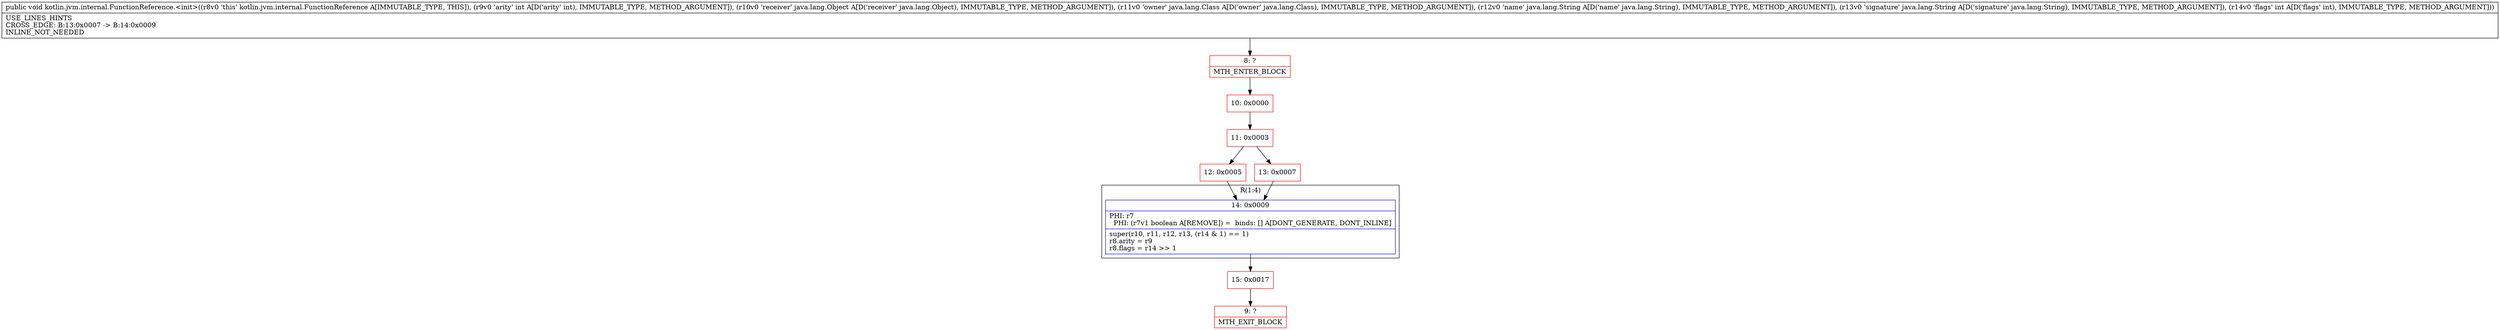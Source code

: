 digraph "CFG forkotlin.jvm.internal.FunctionReference.\<init\>(ILjava\/lang\/Object;Ljava\/lang\/Class;Ljava\/lang\/String;Ljava\/lang\/String;I)V" {
subgraph cluster_Region_1327701758 {
label = "R(1:4)";
node [shape=record,color=blue];
Node_14 [shape=record,label="{14\:\ 0x0009|PHI: r7 \l  PHI: (r7v1 boolean A[REMOVE]) =  binds: [] A[DONT_GENERATE, DONT_INLINE]\l|super(r10, r11, r12, r13, (r14 & 1) == 1)\lr8.arity = r9\lr8.flags = r14 \>\> 1\l}"];
}
Node_8 [shape=record,color=red,label="{8\:\ ?|MTH_ENTER_BLOCK\l}"];
Node_10 [shape=record,color=red,label="{10\:\ 0x0000}"];
Node_11 [shape=record,color=red,label="{11\:\ 0x0003}"];
Node_12 [shape=record,color=red,label="{12\:\ 0x0005}"];
Node_15 [shape=record,color=red,label="{15\:\ 0x0017}"];
Node_9 [shape=record,color=red,label="{9\:\ ?|MTH_EXIT_BLOCK\l}"];
Node_13 [shape=record,color=red,label="{13\:\ 0x0007}"];
MethodNode[shape=record,label="{public void kotlin.jvm.internal.FunctionReference.\<init\>((r8v0 'this' kotlin.jvm.internal.FunctionReference A[IMMUTABLE_TYPE, THIS]), (r9v0 'arity' int A[D('arity' int), IMMUTABLE_TYPE, METHOD_ARGUMENT]), (r10v0 'receiver' java.lang.Object A[D('receiver' java.lang.Object), IMMUTABLE_TYPE, METHOD_ARGUMENT]), (r11v0 'owner' java.lang.Class A[D('owner' java.lang.Class), IMMUTABLE_TYPE, METHOD_ARGUMENT]), (r12v0 'name' java.lang.String A[D('name' java.lang.String), IMMUTABLE_TYPE, METHOD_ARGUMENT]), (r13v0 'signature' java.lang.String A[D('signature' java.lang.String), IMMUTABLE_TYPE, METHOD_ARGUMENT]), (r14v0 'flags' int A[D('flags' int), IMMUTABLE_TYPE, METHOD_ARGUMENT]))  | USE_LINES_HINTS\lCROSS_EDGE: B:13:0x0007 \-\> B:14:0x0009\lINLINE_NOT_NEEDED\l}"];
MethodNode -> Node_8;Node_14 -> Node_15;
Node_8 -> Node_10;
Node_10 -> Node_11;
Node_11 -> Node_12;
Node_11 -> Node_13;
Node_12 -> Node_14;
Node_15 -> Node_9;
Node_13 -> Node_14;
}

